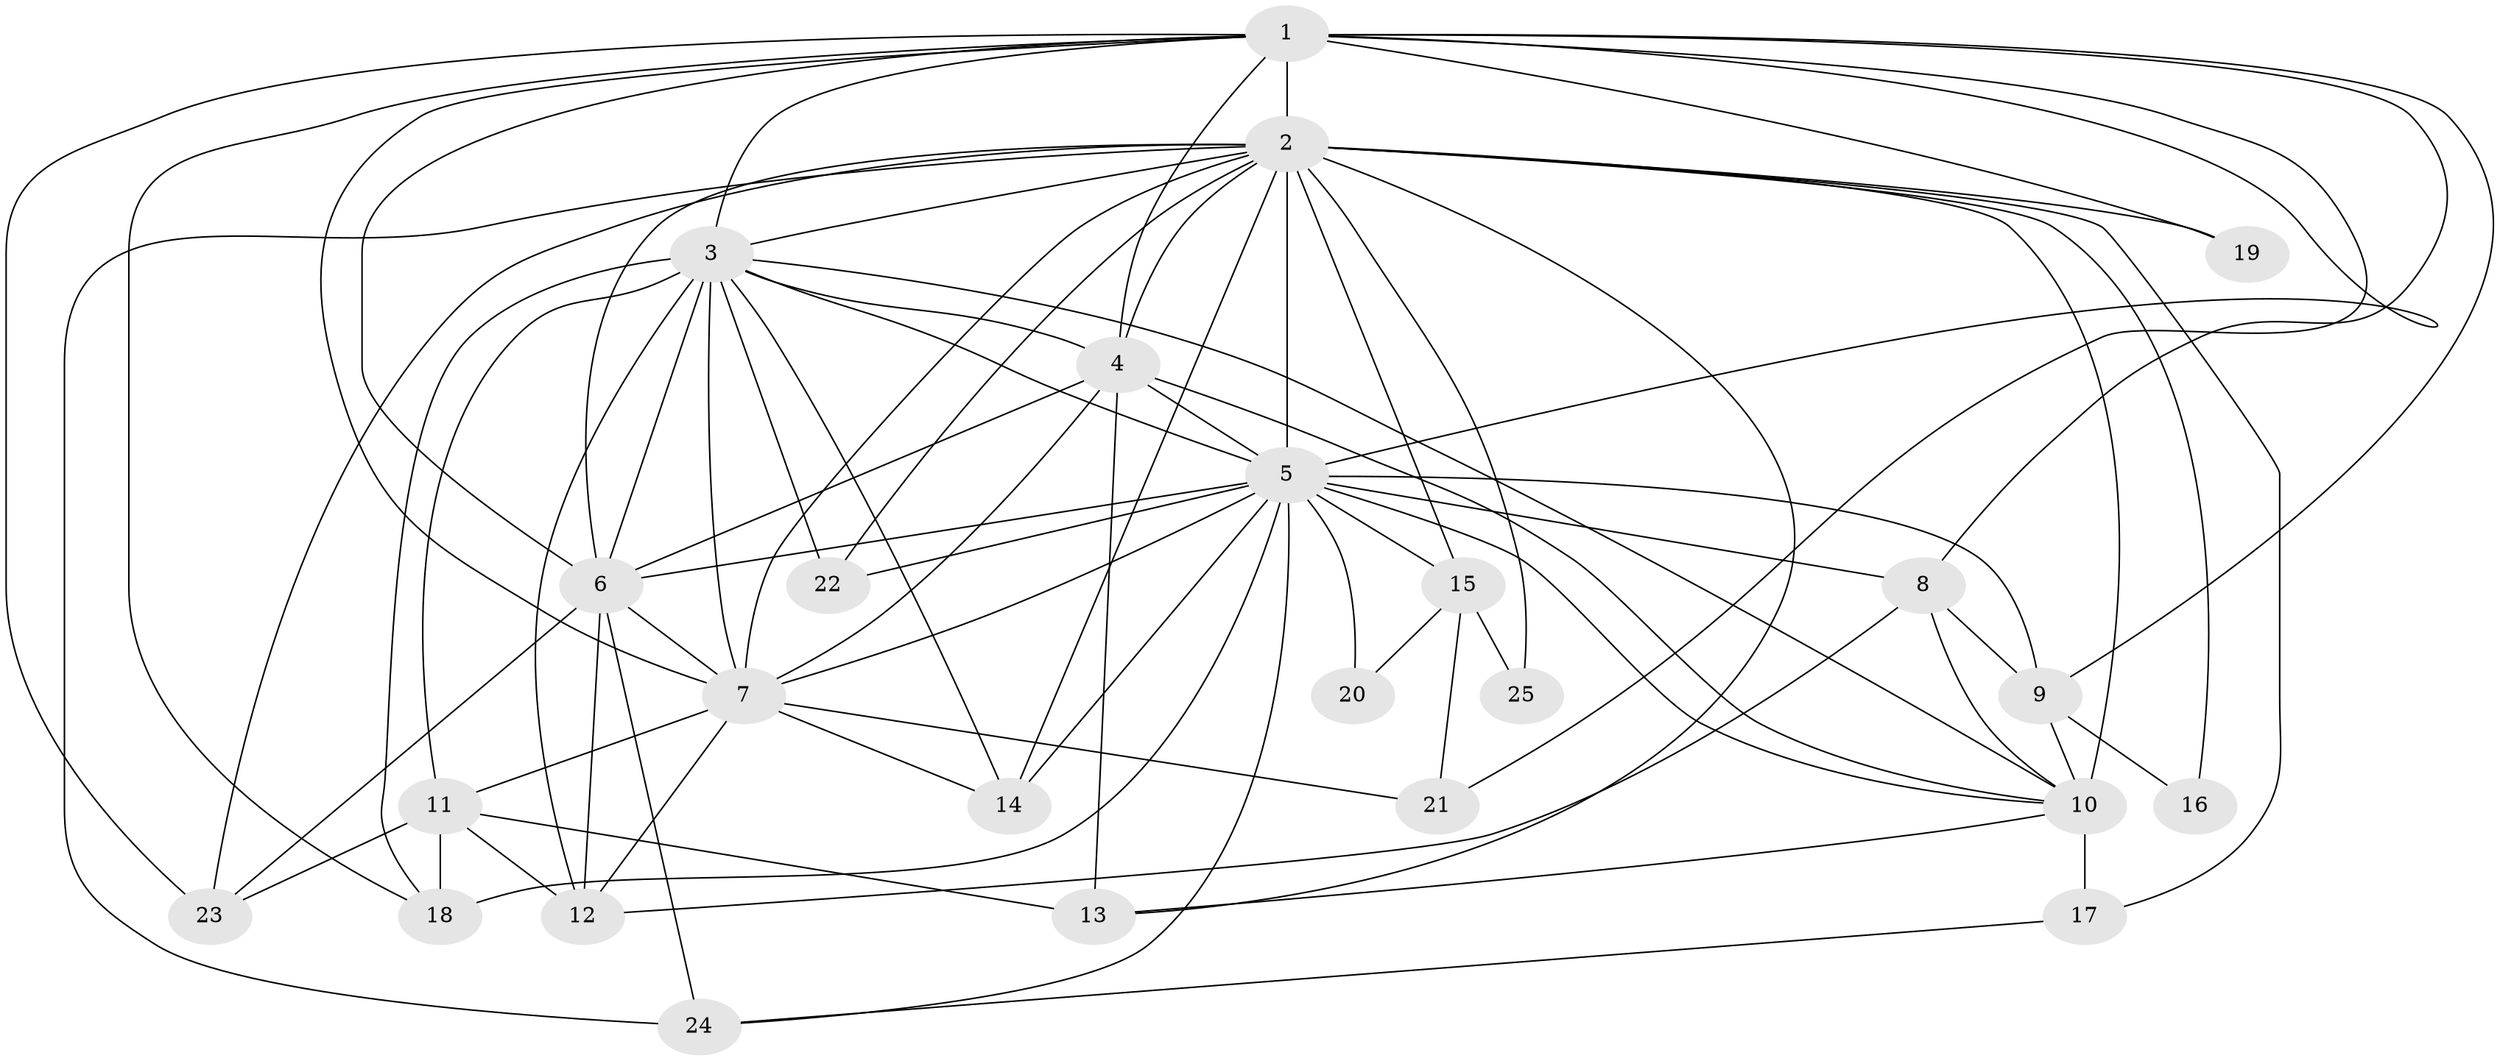 // original degree distribution, {20: 0.012345679012345678, 23: 0.024691358024691357, 27: 0.012345679012345678, 15: 0.024691358024691357, 21: 0.012345679012345678, 14: 0.012345679012345678, 18: 0.012345679012345678, 16: 0.012345679012345678, 3: 0.2222222222222222, 2: 0.5432098765432098, 4: 0.08641975308641975, 7: 0.012345679012345678, 5: 0.012345679012345678}
// Generated by graph-tools (version 1.1) at 2025/49/03/04/25 22:49:58]
// undirected, 25 vertices, 77 edges
graph export_dot {
  node [color=gray90,style=filled];
  1;
  2;
  3;
  4;
  5;
  6;
  7;
  8;
  9;
  10;
  11;
  12;
  13;
  14;
  15;
  16;
  17;
  18;
  19;
  20;
  21;
  22;
  23;
  24;
  25;
  1 -- 2 [weight=3.0];
  1 -- 3 [weight=2.0];
  1 -- 4 [weight=1.0];
  1 -- 5 [weight=2.0];
  1 -- 6 [weight=1.0];
  1 -- 7 [weight=2.0];
  1 -- 8 [weight=4.0];
  1 -- 9 [weight=1.0];
  1 -- 18 [weight=1.0];
  1 -- 19 [weight=1.0];
  1 -- 21 [weight=1.0];
  1 -- 23 [weight=1.0];
  2 -- 3 [weight=3.0];
  2 -- 4 [weight=4.0];
  2 -- 5 [weight=8.0];
  2 -- 6 [weight=5.0];
  2 -- 7 [weight=4.0];
  2 -- 10 [weight=12.0];
  2 -- 13 [weight=1.0];
  2 -- 14 [weight=3.0];
  2 -- 15 [weight=2.0];
  2 -- 16 [weight=1.0];
  2 -- 17 [weight=1.0];
  2 -- 19 [weight=2.0];
  2 -- 22 [weight=1.0];
  2 -- 23 [weight=1.0];
  2 -- 24 [weight=2.0];
  2 -- 25 [weight=1.0];
  3 -- 4 [weight=2.0];
  3 -- 5 [weight=2.0];
  3 -- 6 [weight=1.0];
  3 -- 7 [weight=1.0];
  3 -- 10 [weight=3.0];
  3 -- 11 [weight=4.0];
  3 -- 12 [weight=1.0];
  3 -- 14 [weight=1.0];
  3 -- 18 [weight=1.0];
  3 -- 22 [weight=1.0];
  4 -- 5 [weight=3.0];
  4 -- 6 [weight=1.0];
  4 -- 7 [weight=1.0];
  4 -- 10 [weight=1.0];
  4 -- 13 [weight=2.0];
  5 -- 6 [weight=2.0];
  5 -- 7 [weight=2.0];
  5 -- 8 [weight=2.0];
  5 -- 9 [weight=2.0];
  5 -- 10 [weight=1.0];
  5 -- 14 [weight=1.0];
  5 -- 15 [weight=2.0];
  5 -- 18 [weight=2.0];
  5 -- 20 [weight=3.0];
  5 -- 22 [weight=1.0];
  5 -- 24 [weight=1.0];
  6 -- 7 [weight=1.0];
  6 -- 12 [weight=1.0];
  6 -- 23 [weight=1.0];
  6 -- 24 [weight=1.0];
  7 -- 11 [weight=1.0];
  7 -- 12 [weight=1.0];
  7 -- 14 [weight=1.0];
  7 -- 21 [weight=1.0];
  8 -- 9 [weight=1.0];
  8 -- 10 [weight=2.0];
  8 -- 12 [weight=1.0];
  9 -- 10 [weight=1.0];
  9 -- 16 [weight=1.0];
  10 -- 13 [weight=1.0];
  10 -- 17 [weight=1.0];
  11 -- 12 [weight=1.0];
  11 -- 13 [weight=1.0];
  11 -- 18 [weight=1.0];
  11 -- 23 [weight=1.0];
  15 -- 20 [weight=1.0];
  15 -- 21 [weight=2.0];
  15 -- 25 [weight=1.0];
  17 -- 24 [weight=1.0];
}
